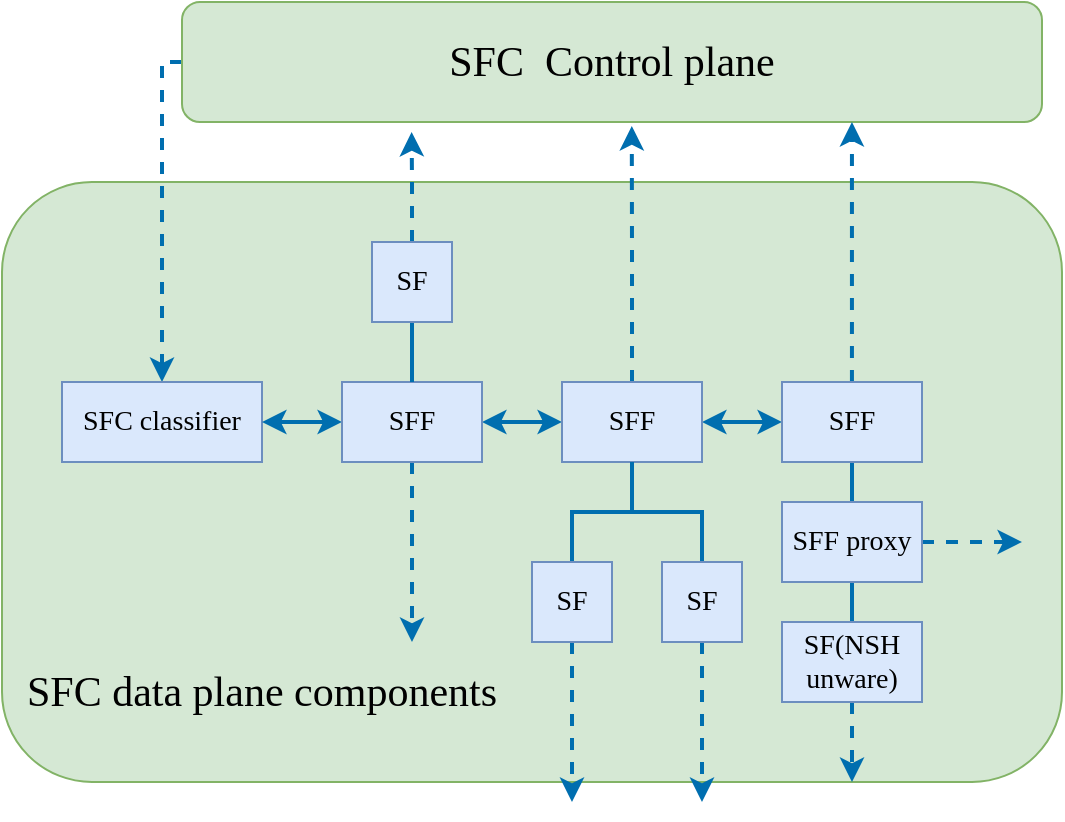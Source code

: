 <mxfile version="14.5.1" type="github"><diagram id="UHSOnSNU9zL8VRHLq0_y" name="Page-1"><mxGraphModel dx="1422" dy="743" grid="1" gridSize="10" guides="1" tooltips="1" connect="1" arrows="1" fold="1" page="1" pageScale="1" pageWidth="850" pageHeight="1100" math="0" shadow="0"><root><mxCell id="0"/><mxCell id="1" parent="0"/><mxCell id="HkVKfQD3LZR-cs5xG08l-1" value="" style="rounded=1;whiteSpace=wrap;html=1;fillColor=#d5e8d4;strokeColor=#82b366;fontFamily=Times New Roman;" parent="1" vertex="1"><mxGeometry x="140" y="170" width="530" height="300" as="geometry"/></mxCell><mxCell id="HkVKfQD3LZR-cs5xG08l-14" style="edgeStyle=orthogonalEdgeStyle;rounded=0;orthogonalLoop=1;jettySize=auto;html=1;fillColor=#1ba1e2;strokeColor=#006EAF;strokeWidth=2;dashed=1;fontFamily=Times New Roman;" parent="1" source="HkVKfQD3LZR-cs5xG08l-2" target="HkVKfQD3LZR-cs5xG08l-4" edge="1"><mxGeometry relative="1" as="geometry"><Array as="points"><mxPoint x="220" y="110"/></Array></mxGeometry></mxCell><mxCell id="HkVKfQD3LZR-cs5xG08l-2" value="&lt;font style=&quot;font-size: 21px&quot;&gt;SFC&amp;nbsp; Control plane&lt;/font&gt;" style="rounded=1;whiteSpace=wrap;html=1;fillColor=#d5e8d4;strokeColor=#82b366;fontFamily=Times New Roman;" parent="1" vertex="1"><mxGeometry x="230" y="80" width="430" height="60" as="geometry"/></mxCell><mxCell id="HkVKfQD3LZR-cs5xG08l-4" value="&lt;font style=&quot;font-size: 14px&quot;&gt;SFC classifier&lt;/font&gt;" style="rounded=0;whiteSpace=wrap;html=1;fillColor=#dae8fc;strokeColor=#6c8ebf;fontFamily=Times New Roman;" parent="1" vertex="1"><mxGeometry x="170" y="270" width="100" height="40" as="geometry"/></mxCell><mxCell id="HkVKfQD3LZR-cs5xG08l-20" style="edgeStyle=orthogonalEdgeStyle;rounded=0;orthogonalLoop=1;jettySize=auto;html=1;entryX=1;entryY=0.5;entryDx=0;entryDy=0;endArrow=classic;endFill=1;strokeWidth=2;startArrow=classic;startFill=1;fillColor=#1ba1e2;strokeColor=#006EAF;fontFamily=Times New Roman;" parent="1" source="HkVKfQD3LZR-cs5xG08l-5" target="HkVKfQD3LZR-cs5xG08l-4" edge="1"><mxGeometry relative="1" as="geometry"/></mxCell><mxCell id="HkVKfQD3LZR-cs5xG08l-22" style="edgeStyle=orthogonalEdgeStyle;rounded=0;orthogonalLoop=1;jettySize=auto;html=1;entryX=0;entryY=0.5;entryDx=0;entryDy=0;startArrow=classic;startFill=1;endArrow=classic;endFill=1;strokeWidth=2;fillColor=#1ba1e2;strokeColor=#006EAF;fontFamily=Times New Roman;" parent="1" source="HkVKfQD3LZR-cs5xG08l-5" target="HkVKfQD3LZR-cs5xG08l-6" edge="1"><mxGeometry relative="1" as="geometry"/></mxCell><mxCell id="HkVKfQD3LZR-cs5xG08l-26" style="edgeStyle=orthogonalEdgeStyle;rounded=0;orthogonalLoop=1;jettySize=auto;html=1;startArrow=none;startFill=0;endArrow=classic;endFill=1;strokeWidth=2;fontFamily=Times New Roman;fillColor=#1ba1e2;strokeColor=#006EAF;dashed=1;" parent="1" source="HkVKfQD3LZR-cs5xG08l-5" edge="1"><mxGeometry relative="1" as="geometry"><mxPoint x="345" y="400" as="targetPoint"/></mxGeometry></mxCell><mxCell id="HkVKfQD3LZR-cs5xG08l-5" value="&lt;font style=&quot;font-size: 14px&quot;&gt;SFF&lt;/font&gt;" style="rounded=0;whiteSpace=wrap;html=1;fillColor=#dae8fc;strokeColor=#6c8ebf;fontFamily=Times New Roman;" parent="1" vertex="1"><mxGeometry x="310" y="270" width="70" height="40" as="geometry"/></mxCell><mxCell id="HkVKfQD3LZR-cs5xG08l-16" style="edgeStyle=orthogonalEdgeStyle;rounded=0;orthogonalLoop=1;jettySize=auto;html=1;entryX=0.523;entryY=1.033;entryDx=0;entryDy=0;entryPerimeter=0;dashed=1;strokeWidth=2;fillColor=#1ba1e2;strokeColor=#006EAF;fontFamily=Times New Roman;" parent="1" source="HkVKfQD3LZR-cs5xG08l-6" target="HkVKfQD3LZR-cs5xG08l-2" edge="1"><mxGeometry relative="1" as="geometry"/></mxCell><mxCell id="HkVKfQD3LZR-cs5xG08l-23" style="edgeStyle=orthogonalEdgeStyle;rounded=0;orthogonalLoop=1;jettySize=auto;html=1;startArrow=classic;startFill=1;endArrow=classic;endFill=1;strokeWidth=2;fillColor=#1ba1e2;strokeColor=#006EAF;fontFamily=Times New Roman;" parent="1" source="HkVKfQD3LZR-cs5xG08l-6" target="HkVKfQD3LZR-cs5xG08l-7" edge="1"><mxGeometry relative="1" as="geometry"/></mxCell><mxCell id="HkVKfQD3LZR-cs5xG08l-24" style="edgeStyle=orthogonalEdgeStyle;rounded=0;orthogonalLoop=1;jettySize=auto;html=1;entryX=0.5;entryY=0;entryDx=0;entryDy=0;startArrow=none;startFill=0;endArrow=none;endFill=0;strokeWidth=2;fontFamily=Times New Roman;fillColor=#1ba1e2;strokeColor=#006EAF;" parent="1" source="HkVKfQD3LZR-cs5xG08l-6" target="HkVKfQD3LZR-cs5xG08l-9" edge="1"><mxGeometry relative="1" as="geometry"/></mxCell><mxCell id="HkVKfQD3LZR-cs5xG08l-6" value="&lt;font style=&quot;font-size: 14px&quot;&gt;SFF&lt;/font&gt;" style="rounded=0;whiteSpace=wrap;html=1;fillColor=#dae8fc;strokeColor=#6c8ebf;fontFamily=Times New Roman;" parent="1" vertex="1"><mxGeometry x="420" y="270" width="70" height="40" as="geometry"/></mxCell><mxCell id="HkVKfQD3LZR-cs5xG08l-17" style="edgeStyle=orthogonalEdgeStyle;rounded=0;orthogonalLoop=1;jettySize=auto;html=1;entryX=0.779;entryY=1;entryDx=0;entryDy=0;entryPerimeter=0;dashed=1;strokeWidth=2;fillColor=#1ba1e2;strokeColor=#006EAF;fontFamily=Times New Roman;" parent="1" source="HkVKfQD3LZR-cs5xG08l-7" target="HkVKfQD3LZR-cs5xG08l-2" edge="1"><mxGeometry relative="1" as="geometry"/></mxCell><mxCell id="HkVKfQD3LZR-cs5xG08l-29" style="edgeStyle=orthogonalEdgeStyle;rounded=0;orthogonalLoop=1;jettySize=auto;html=1;exitX=0.5;exitY=1;exitDx=0;exitDy=0;startArrow=none;startFill=0;endArrow=none;endFill=0;strokeWidth=2;fontFamily=Times New Roman;fillColor=#1ba1e2;strokeColor=#006EAF;" parent="1" source="HkVKfQD3LZR-cs5xG08l-7" target="HkVKfQD3LZR-cs5xG08l-11" edge="1"><mxGeometry relative="1" as="geometry"/></mxCell><mxCell id="HkVKfQD3LZR-cs5xG08l-7" value="&lt;font style=&quot;font-size: 14px&quot;&gt;SFF&lt;/font&gt;" style="rounded=0;whiteSpace=wrap;html=1;fillColor=#dae8fc;strokeColor=#6c8ebf;fontFamily=Times New Roman;" parent="1" vertex="1"><mxGeometry x="530" y="270" width="70" height="40" as="geometry"/></mxCell><mxCell id="HkVKfQD3LZR-cs5xG08l-15" style="edgeStyle=orthogonalEdgeStyle;rounded=0;orthogonalLoop=1;jettySize=auto;html=1;entryX=0.267;entryY=1.083;entryDx=0;entryDy=0;entryPerimeter=0;dashed=1;strokeWidth=2;fillColor=#1ba1e2;strokeColor=#006EAF;fontFamily=Times New Roman;" parent="1" source="HkVKfQD3LZR-cs5xG08l-8" target="HkVKfQD3LZR-cs5xG08l-2" edge="1"><mxGeometry relative="1" as="geometry"/></mxCell><mxCell id="HkVKfQD3LZR-cs5xG08l-19" style="edgeStyle=orthogonalEdgeStyle;rounded=0;orthogonalLoop=1;jettySize=auto;html=1;exitX=0.5;exitY=1;exitDx=0;exitDy=0;entryX=0.5;entryY=0;entryDx=0;entryDy=0;strokeWidth=2;endArrow=none;endFill=0;fillColor=#1ba1e2;strokeColor=#006EAF;fontFamily=Times New Roman;" parent="1" source="HkVKfQD3LZR-cs5xG08l-8" target="HkVKfQD3LZR-cs5xG08l-5" edge="1"><mxGeometry relative="1" as="geometry"/></mxCell><mxCell id="HkVKfQD3LZR-cs5xG08l-8" value="&lt;font style=&quot;font-size: 14px&quot;&gt;SF&lt;/font&gt;" style="rounded=0;whiteSpace=wrap;html=1;fillColor=#dae8fc;strokeColor=#6c8ebf;fontFamily=Times New Roman;" parent="1" vertex="1"><mxGeometry x="325" y="200" width="40" height="40" as="geometry"/></mxCell><mxCell id="HkVKfQD3LZR-cs5xG08l-28" style="edgeStyle=orthogonalEdgeStyle;rounded=0;orthogonalLoop=1;jettySize=auto;html=1;startArrow=none;startFill=0;endArrow=classic;endFill=1;strokeWidth=2;fontFamily=Times New Roman;fillColor=#1ba1e2;strokeColor=#006EAF;dashed=1;" parent="1" source="HkVKfQD3LZR-cs5xG08l-9" edge="1"><mxGeometry relative="1" as="geometry"><mxPoint x="425" y="480" as="targetPoint"/></mxGeometry></mxCell><mxCell id="HkVKfQD3LZR-cs5xG08l-9" value="&lt;font style=&quot;font-size: 14px&quot;&gt;SF&lt;/font&gt;" style="rounded=0;whiteSpace=wrap;html=1;fillColor=#dae8fc;strokeColor=#6c8ebf;fontFamily=Times New Roman;" parent="1" vertex="1"><mxGeometry x="405" y="360" width="40" height="40" as="geometry"/></mxCell><mxCell id="HkVKfQD3LZR-cs5xG08l-25" style="edgeStyle=orthogonalEdgeStyle;rounded=0;orthogonalLoop=1;jettySize=auto;html=1;startArrow=none;startFill=0;endArrow=none;endFill=0;strokeWidth=2;fontFamily=Times New Roman;fillColor=#1ba1e2;strokeColor=#006EAF;" parent="1" source="HkVKfQD3LZR-cs5xG08l-10" target="HkVKfQD3LZR-cs5xG08l-6" edge="1"><mxGeometry relative="1" as="geometry"/></mxCell><mxCell id="HkVKfQD3LZR-cs5xG08l-34" style="edgeStyle=orthogonalEdgeStyle;rounded=0;orthogonalLoop=1;jettySize=auto;html=1;dashed=1;startArrow=none;startFill=0;endArrow=classic;endFill=1;strokeWidth=2;fontFamily=Times New Roman;fillColor=#1ba1e2;strokeColor=#006EAF;" parent="1" source="HkVKfQD3LZR-cs5xG08l-10" edge="1"><mxGeometry relative="1" as="geometry"><mxPoint x="490" y="480" as="targetPoint"/></mxGeometry></mxCell><mxCell id="HkVKfQD3LZR-cs5xG08l-10" value="&lt;font style=&quot;font-size: 14px&quot;&gt;SF&lt;/font&gt;" style="rounded=0;whiteSpace=wrap;html=1;fillColor=#dae8fc;strokeColor=#6c8ebf;fontFamily=Times New Roman;" parent="1" vertex="1"><mxGeometry x="470" y="360" width="40" height="40" as="geometry"/></mxCell><mxCell id="HkVKfQD3LZR-cs5xG08l-30" style="edgeStyle=orthogonalEdgeStyle;rounded=0;orthogonalLoop=1;jettySize=auto;html=1;exitX=0.5;exitY=1;exitDx=0;exitDy=0;entryX=0.5;entryY=0;entryDx=0;entryDy=0;startArrow=none;startFill=0;endArrow=none;endFill=0;strokeWidth=2;fontFamily=Times New Roman;fillColor=#1ba1e2;strokeColor=#006EAF;" parent="1" source="HkVKfQD3LZR-cs5xG08l-11" target="HkVKfQD3LZR-cs5xG08l-13" edge="1"><mxGeometry relative="1" as="geometry"/></mxCell><mxCell id="HkVKfQD3LZR-cs5xG08l-32" style="edgeStyle=orthogonalEdgeStyle;rounded=0;orthogonalLoop=1;jettySize=auto;html=1;dashed=1;startArrow=none;startFill=0;endArrow=classic;endFill=1;strokeWidth=2;fontFamily=Times New Roman;fillColor=#1ba1e2;strokeColor=#006EAF;" parent="1" source="HkVKfQD3LZR-cs5xG08l-11" edge="1"><mxGeometry relative="1" as="geometry"><mxPoint x="650" y="350" as="targetPoint"/></mxGeometry></mxCell><mxCell id="HkVKfQD3LZR-cs5xG08l-11" value="&lt;font style=&quot;font-size: 14px&quot;&gt;SFF proxy&lt;/font&gt;" style="rounded=0;whiteSpace=wrap;html=1;fillColor=#dae8fc;strokeColor=#6c8ebf;fontFamily=Times New Roman;" parent="1" vertex="1"><mxGeometry x="530" y="330" width="70" height="40" as="geometry"/></mxCell><mxCell id="HkVKfQD3LZR-cs5xG08l-31" style="edgeStyle=orthogonalEdgeStyle;rounded=0;orthogonalLoop=1;jettySize=auto;html=1;exitX=0.5;exitY=1;exitDx=0;exitDy=0;startArrow=none;startFill=0;endArrow=classic;endFill=1;strokeWidth=2;fontFamily=Times New Roman;dashed=1;fillColor=#1ba1e2;strokeColor=#006EAF;" parent="1" source="HkVKfQD3LZR-cs5xG08l-13" edge="1"><mxGeometry relative="1" as="geometry"><mxPoint x="565" y="470" as="targetPoint"/></mxGeometry></mxCell><mxCell id="HkVKfQD3LZR-cs5xG08l-13" value="&lt;font style=&quot;font-size: 14px&quot;&gt;SF(NSH unware)&lt;/font&gt;" style="rounded=0;whiteSpace=wrap;html=1;fillColor=#dae8fc;strokeColor=#6c8ebf;fontFamily=Times New Roman;" parent="1" vertex="1"><mxGeometry x="530" y="390" width="70" height="40" as="geometry"/></mxCell><mxCell id="HkVKfQD3LZR-cs5xG08l-27" value="&lt;font style=&quot;font-size: 21px&quot;&gt;SFC data plane components&lt;/font&gt;" style="text;html=1;strokeColor=none;fillColor=none;align=center;verticalAlign=middle;whiteSpace=wrap;rounded=0;fontFamily=Times New Roman;fontSize=21;" parent="1" vertex="1"><mxGeometry x="150" y="410" width="240" height="30" as="geometry"/></mxCell></root></mxGraphModel></diagram></mxfile>